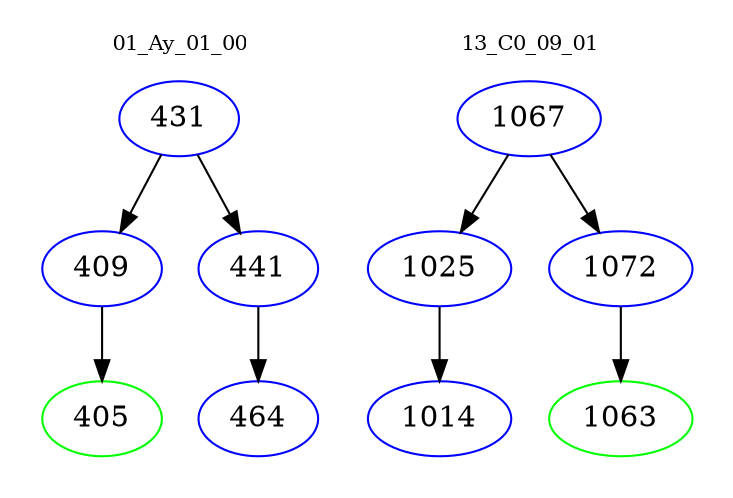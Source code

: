 digraph{
subgraph cluster_0 {
color = white
label = "01_Ay_01_00";
fontsize=10;
T0_431 [label="431", color="blue"]
T0_431 -> T0_409 [color="black"]
T0_409 [label="409", color="blue"]
T0_409 -> T0_405 [color="black"]
T0_405 [label="405", color="green"]
T0_431 -> T0_441 [color="black"]
T0_441 [label="441", color="blue"]
T0_441 -> T0_464 [color="black"]
T0_464 [label="464", color="blue"]
}
subgraph cluster_1 {
color = white
label = "13_C0_09_01";
fontsize=10;
T1_1067 [label="1067", color="blue"]
T1_1067 -> T1_1025 [color="black"]
T1_1025 [label="1025", color="blue"]
T1_1025 -> T1_1014 [color="black"]
T1_1014 [label="1014", color="blue"]
T1_1067 -> T1_1072 [color="black"]
T1_1072 [label="1072", color="blue"]
T1_1072 -> T1_1063 [color="black"]
T1_1063 [label="1063", color="green"]
}
}
